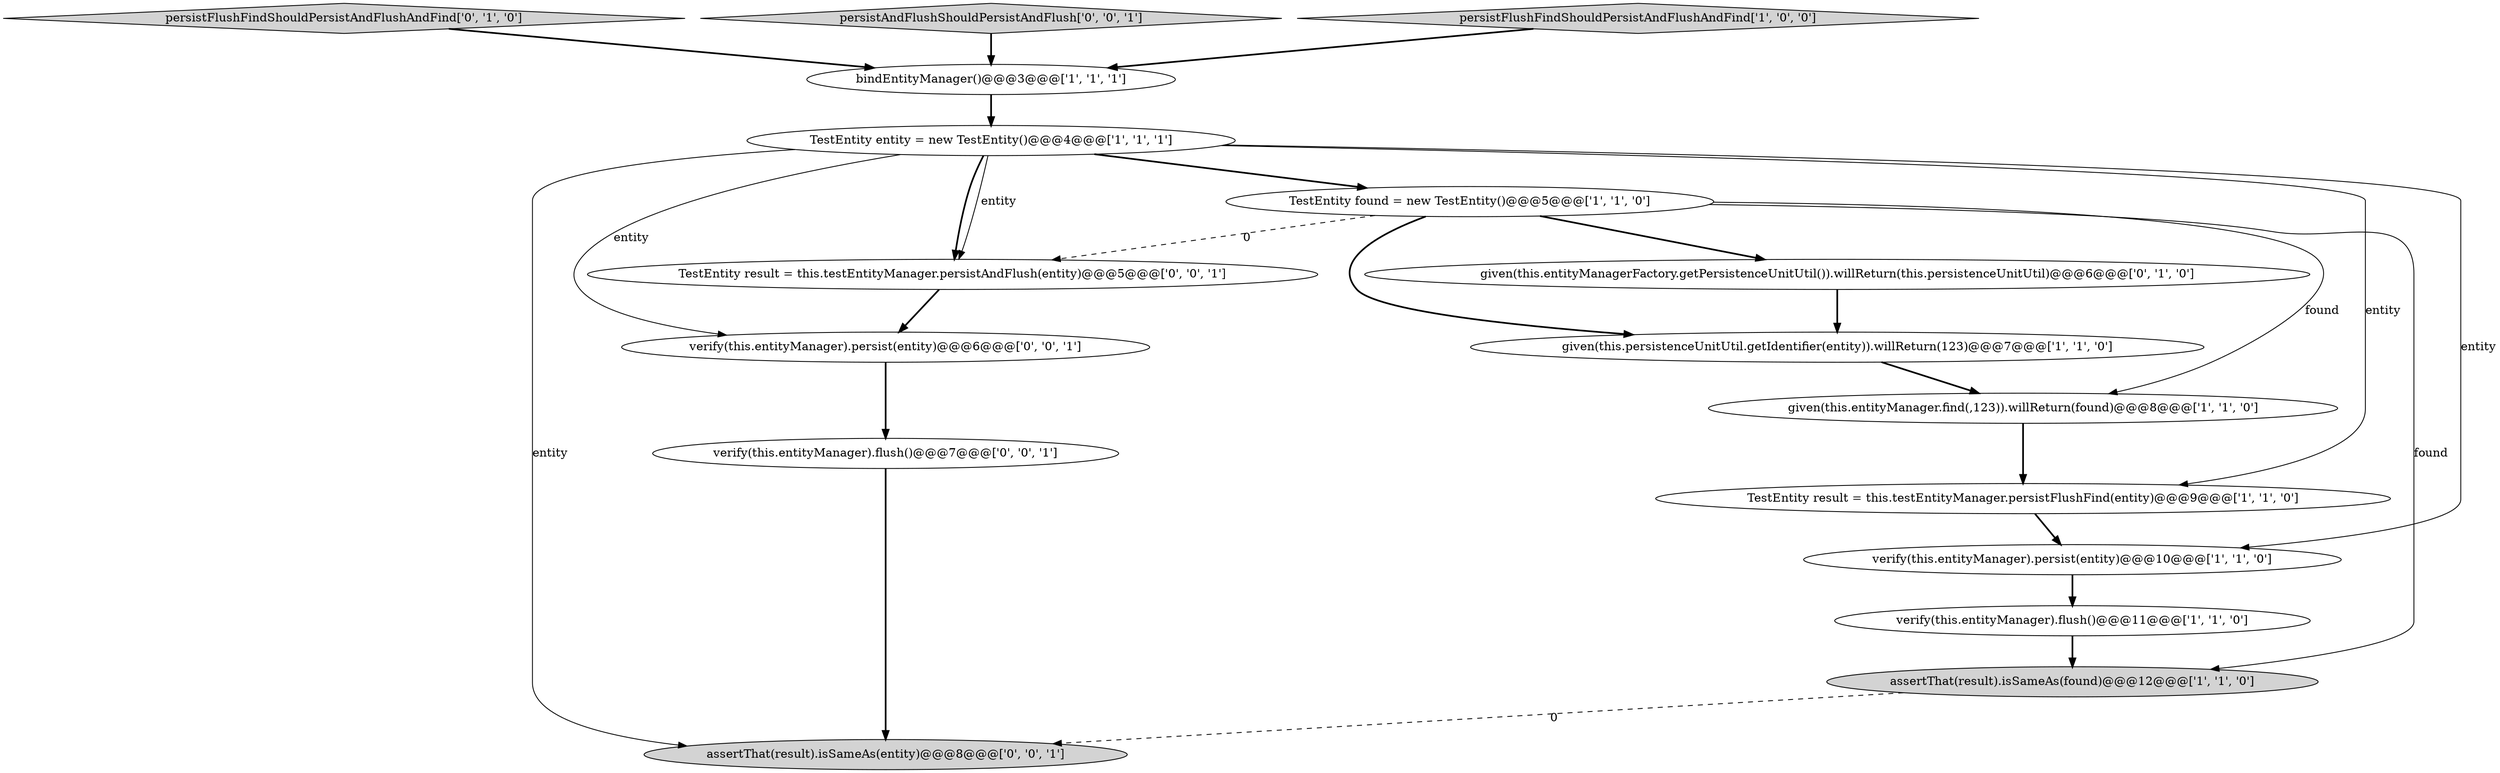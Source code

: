 digraph {
4 [style = filled, label = "verify(this.entityManager).flush()@@@11@@@['1', '1', '0']", fillcolor = white, shape = ellipse image = "AAA0AAABBB1BBB"];
0 [style = filled, label = "given(this.entityManager.find(,123)).willReturn(found)@@@8@@@['1', '1', '0']", fillcolor = white, shape = ellipse image = "AAA0AAABBB1BBB"];
8 [style = filled, label = "TestEntity entity = new TestEntity()@@@4@@@['1', '1', '1']", fillcolor = white, shape = ellipse image = "AAA0AAABBB1BBB"];
13 [style = filled, label = "assertThat(result).isSameAs(entity)@@@8@@@['0', '0', '1']", fillcolor = lightgray, shape = ellipse image = "AAA0AAABBB3BBB"];
2 [style = filled, label = "verify(this.entityManager).persist(entity)@@@10@@@['1', '1', '0']", fillcolor = white, shape = ellipse image = "AAA0AAABBB1BBB"];
6 [style = filled, label = "TestEntity result = this.testEntityManager.persistFlushFind(entity)@@@9@@@['1', '1', '0']", fillcolor = white, shape = ellipse image = "AAA0AAABBB1BBB"];
10 [style = filled, label = "given(this.entityManagerFactory.getPersistenceUnitUtil()).willReturn(this.persistenceUnitUtil)@@@6@@@['0', '1', '0']", fillcolor = white, shape = ellipse image = "AAA1AAABBB2BBB"];
7 [style = filled, label = "bindEntityManager()@@@3@@@['1', '1', '1']", fillcolor = white, shape = ellipse image = "AAA0AAABBB1BBB"];
11 [style = filled, label = "persistFlushFindShouldPersistAndFlushAndFind['0', '1', '0']", fillcolor = lightgray, shape = diamond image = "AAA0AAABBB2BBB"];
1 [style = filled, label = "given(this.persistenceUnitUtil.getIdentifier(entity)).willReturn(123)@@@7@@@['1', '1', '0']", fillcolor = white, shape = ellipse image = "AAA0AAABBB1BBB"];
5 [style = filled, label = "TestEntity found = new TestEntity()@@@5@@@['1', '1', '0']", fillcolor = white, shape = ellipse image = "AAA0AAABBB1BBB"];
14 [style = filled, label = "verify(this.entityManager).flush()@@@7@@@['0', '0', '1']", fillcolor = white, shape = ellipse image = "AAA0AAABBB3BBB"];
16 [style = filled, label = "verify(this.entityManager).persist(entity)@@@6@@@['0', '0', '1']", fillcolor = white, shape = ellipse image = "AAA0AAABBB3BBB"];
12 [style = filled, label = "persistAndFlushShouldPersistAndFlush['0', '0', '1']", fillcolor = lightgray, shape = diamond image = "AAA0AAABBB3BBB"];
15 [style = filled, label = "TestEntity result = this.testEntityManager.persistAndFlush(entity)@@@5@@@['0', '0', '1']", fillcolor = white, shape = ellipse image = "AAA0AAABBB3BBB"];
3 [style = filled, label = "assertThat(result).isSameAs(found)@@@12@@@['1', '1', '0']", fillcolor = lightgray, shape = ellipse image = "AAA0AAABBB1BBB"];
9 [style = filled, label = "persistFlushFindShouldPersistAndFlushAndFind['1', '0', '0']", fillcolor = lightgray, shape = diamond image = "AAA0AAABBB1BBB"];
0->6 [style = bold, label=""];
12->7 [style = bold, label=""];
8->2 [style = solid, label="entity"];
7->8 [style = bold, label=""];
2->4 [style = bold, label=""];
8->5 [style = bold, label=""];
5->1 [style = bold, label=""];
14->13 [style = bold, label=""];
8->16 [style = solid, label="entity"];
8->6 [style = solid, label="entity"];
5->10 [style = bold, label=""];
3->13 [style = dashed, label="0"];
8->13 [style = solid, label="entity"];
6->2 [style = bold, label=""];
11->7 [style = bold, label=""];
10->1 [style = bold, label=""];
5->0 [style = solid, label="found"];
8->15 [style = solid, label="entity"];
16->14 [style = bold, label=""];
15->16 [style = bold, label=""];
4->3 [style = bold, label=""];
5->15 [style = dashed, label="0"];
8->15 [style = bold, label=""];
5->3 [style = solid, label="found"];
1->0 [style = bold, label=""];
9->7 [style = bold, label=""];
}
